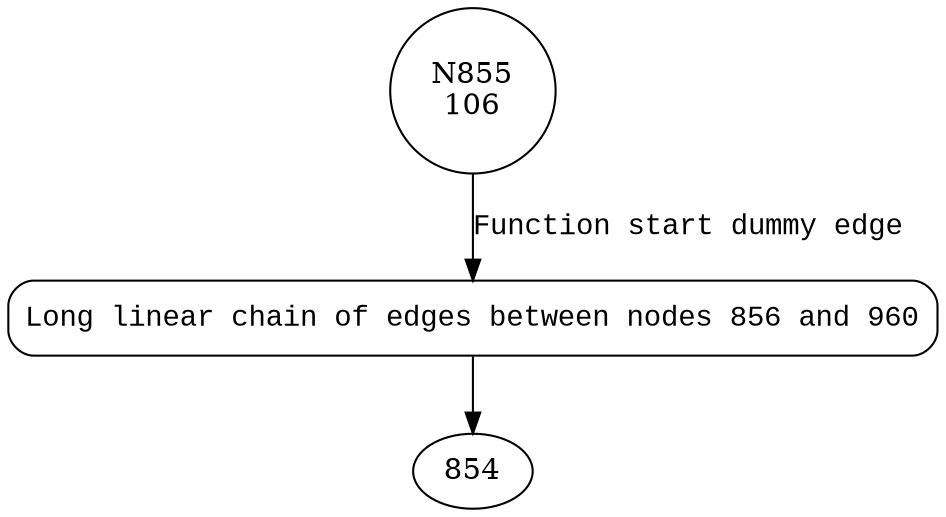 digraph __startrek_init_globals {
855 [shape="circle" label="N855\n106"]
856 [shape="circle" label="N856\n105"]
856 [style="filled,bold" penwidth="1" fillcolor="white" fontname="Courier New" shape="Mrecord" label="Long linear chain of edges between nodes 856 and 960"]
856 -> 854[label=""]
855 -> 856 [label="Function start dummy edge" fontname="Courier New"]
}